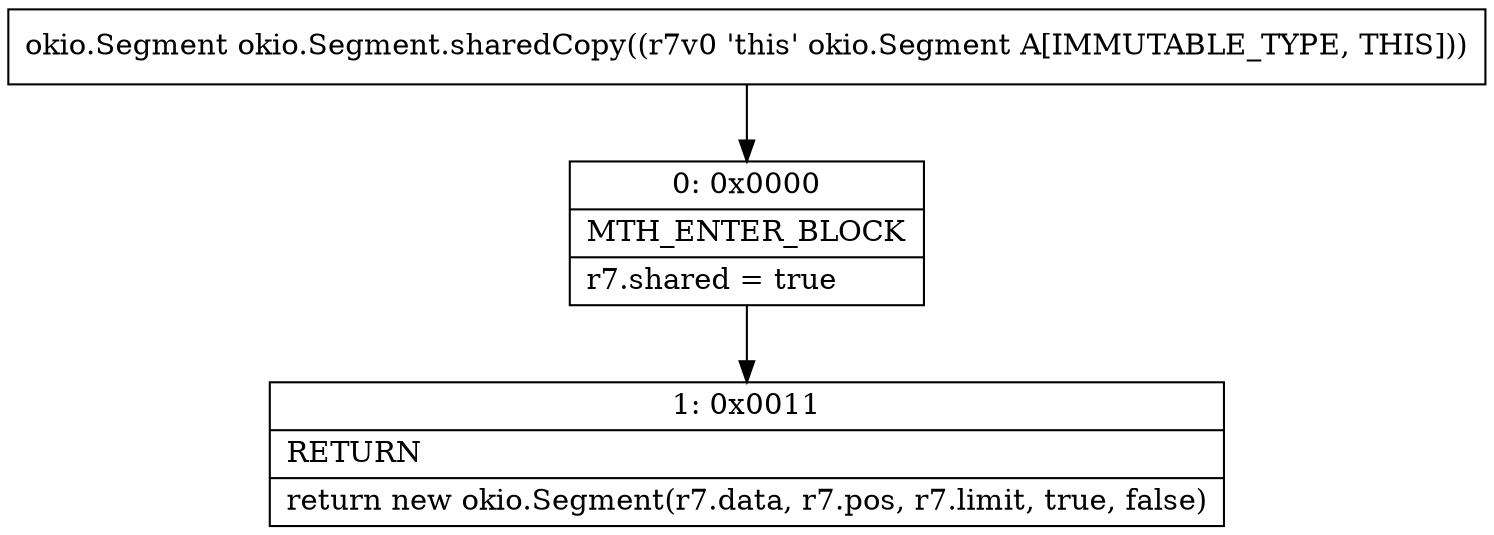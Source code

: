 digraph "CFG forokio.Segment.sharedCopy()Lokio\/Segment;" {
Node_0 [shape=record,label="{0\:\ 0x0000|MTH_ENTER_BLOCK\l|r7.shared = true\l}"];
Node_1 [shape=record,label="{1\:\ 0x0011|RETURN\l|return new okio.Segment(r7.data, r7.pos, r7.limit, true, false)\l}"];
MethodNode[shape=record,label="{okio.Segment okio.Segment.sharedCopy((r7v0 'this' okio.Segment A[IMMUTABLE_TYPE, THIS])) }"];
MethodNode -> Node_0;
Node_0 -> Node_1;
}


